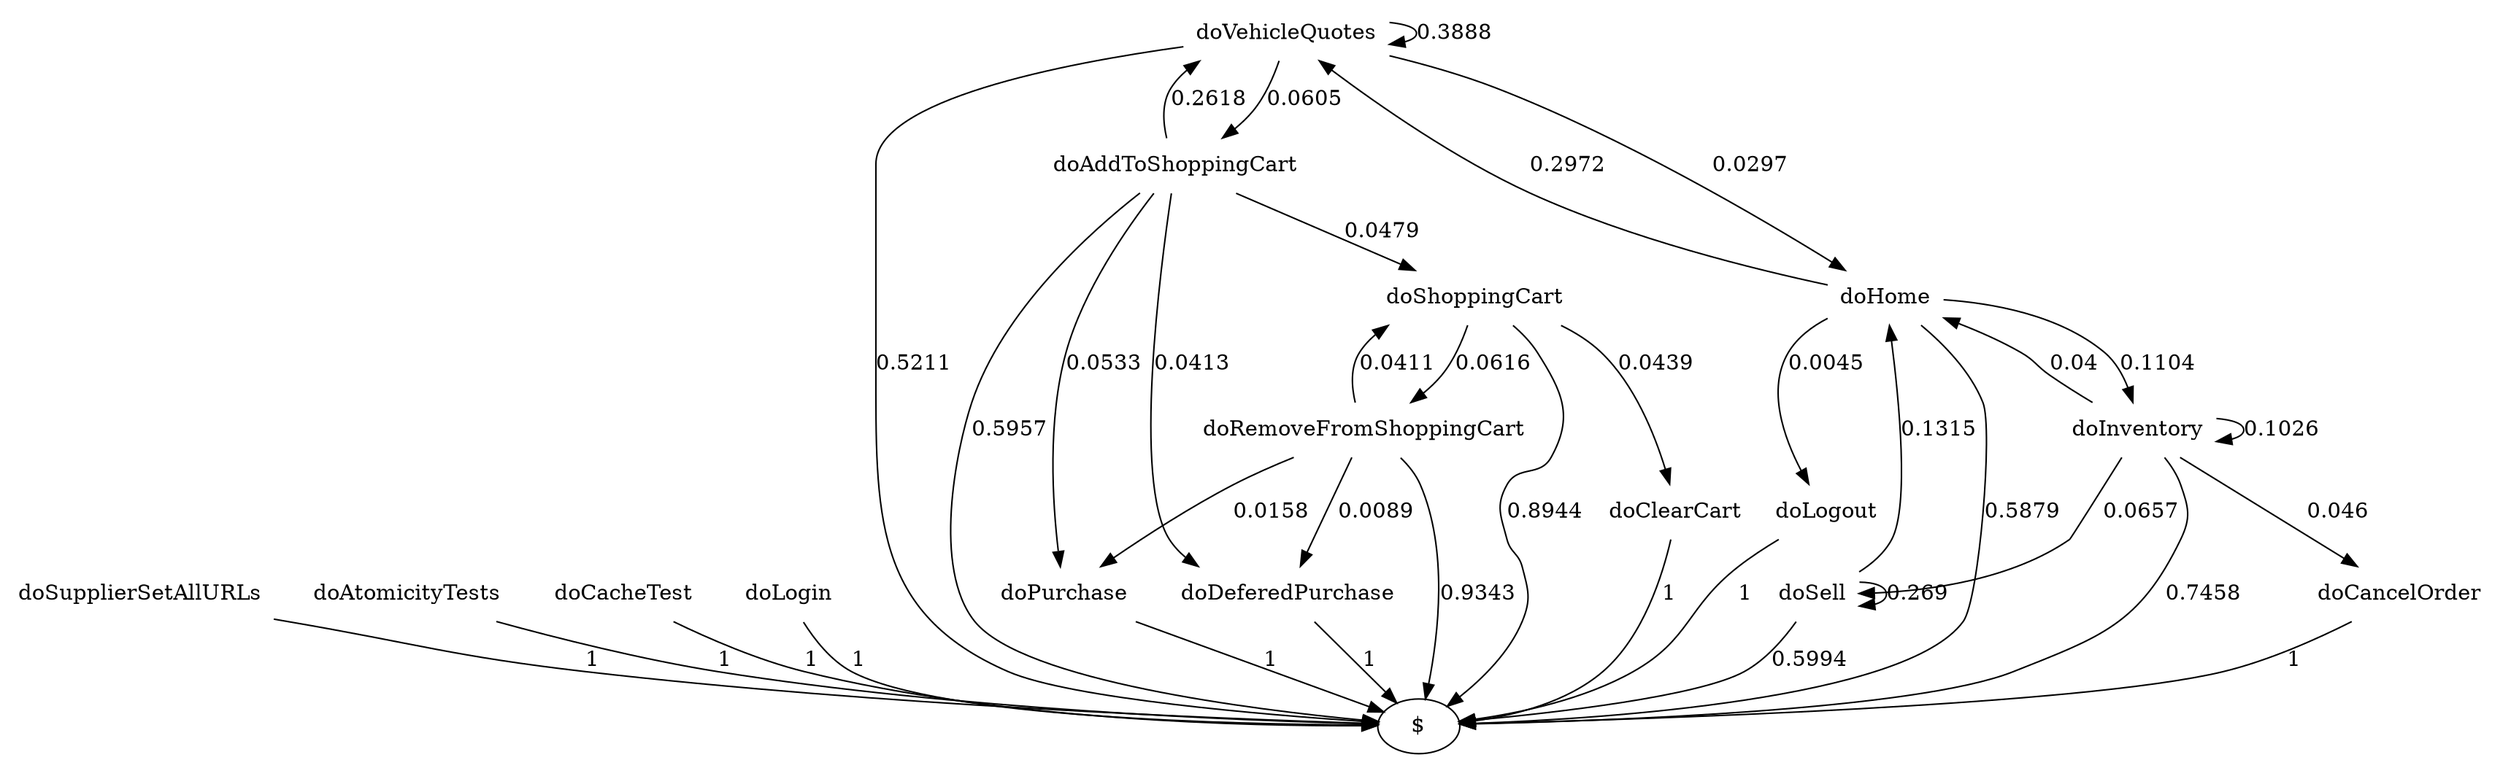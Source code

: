 digraph G {"doSupplierSetAllURLs" [label="doSupplierSetAllURLs",shape=none];"doAtomicityTests" [label="doAtomicityTests",shape=none];"doCacheTest" [label="doCacheTest",shape=none];"doLogin" [label="doLogin",shape=none];"doVehicleQuotes" [label="doVehicleQuotes",shape=none];"doAddToShoppingCart" [label="doAddToShoppingCart",shape=none];"doDeferedPurchase" [label="doDeferedPurchase",shape=none];"doHome" [label="doHome",shape=none];"doShoppingCart" [label="doShoppingCart",shape=none];"doClearCart" [label="doClearCart",shape=none];"doPurchase" [label="doPurchase",shape=none];"doInventory" [label="doInventory",shape=none];"doSell" [label="doSell",shape=none];"doLogout" [label="doLogout",shape=none];"doCancelOrder" [label="doCancelOrder",shape=none];"doRemoveFromShoppingCart" [label="doRemoveFromShoppingCart",shape=none];"doSupplierSetAllURLs"->"$" [style=solid,label="1"];"doAtomicityTests"->"$" [style=solid,label="1"];"doCacheTest"->"$" [style=solid,label="1"];"doLogin"->"$" [style=solid,label="1"];"doVehicleQuotes"->"doVehicleQuotes" [style=solid,label="0.3888"];"doVehicleQuotes"->"doAddToShoppingCart" [style=solid,label="0.0605"];"doVehicleQuotes"->"doHome" [style=solid,label="0.0297"];"doVehicleQuotes"->"$" [style=solid,label="0.5211"];"doAddToShoppingCart"->"doVehicleQuotes" [style=solid,label="0.2618"];"doAddToShoppingCart"->"doDeferedPurchase" [style=solid,label="0.0413"];"doAddToShoppingCart"->"doShoppingCart" [style=solid,label="0.0479"];"doAddToShoppingCart"->"doPurchase" [style=solid,label="0.0533"];"doAddToShoppingCart"->"$" [style=solid,label="0.5957"];"doDeferedPurchase"->"$" [style=solid,label="1"];"doHome"->"doVehicleQuotes" [style=solid,label="0.2972"];"doHome"->"doInventory" [style=solid,label="0.1104"];"doHome"->"doLogout" [style=solid,label="0.0045"];"doHome"->"$" [style=solid,label="0.5879"];"doShoppingCart"->"doClearCart" [style=solid,label="0.0439"];"doShoppingCart"->"doRemoveFromShoppingCart" [style=solid,label="0.0616"];"doShoppingCart"->"$" [style=solid,label="0.8944"];"doClearCart"->"$" [style=solid,label="1"];"doPurchase"->"$" [style=solid,label="1"];"doInventory"->"doHome" [style=solid,label="0.04"];"doInventory"->"doInventory" [style=solid,label="0.1026"];"doInventory"->"doSell" [style=solid,label="0.0657"];"doInventory"->"doCancelOrder" [style=solid,label="0.046"];"doInventory"->"$" [style=solid,label="0.7458"];"doSell"->"doHome" [style=solid,label="0.1315"];"doSell"->"doSell" [style=solid,label="0.269"];"doSell"->"$" [style=solid,label="0.5994"];"doLogout"->"$" [style=solid,label="1"];"doCancelOrder"->"$" [style=solid,label="1"];"doRemoveFromShoppingCart"->"doDeferedPurchase" [style=solid,label="0.0089"];"doRemoveFromShoppingCart"->"doShoppingCart" [style=solid,label="0.0411"];"doRemoveFromShoppingCart"->"doPurchase" [style=solid,label="0.0158"];"doRemoveFromShoppingCart"->"$" [style=solid,label="0.9343"];}